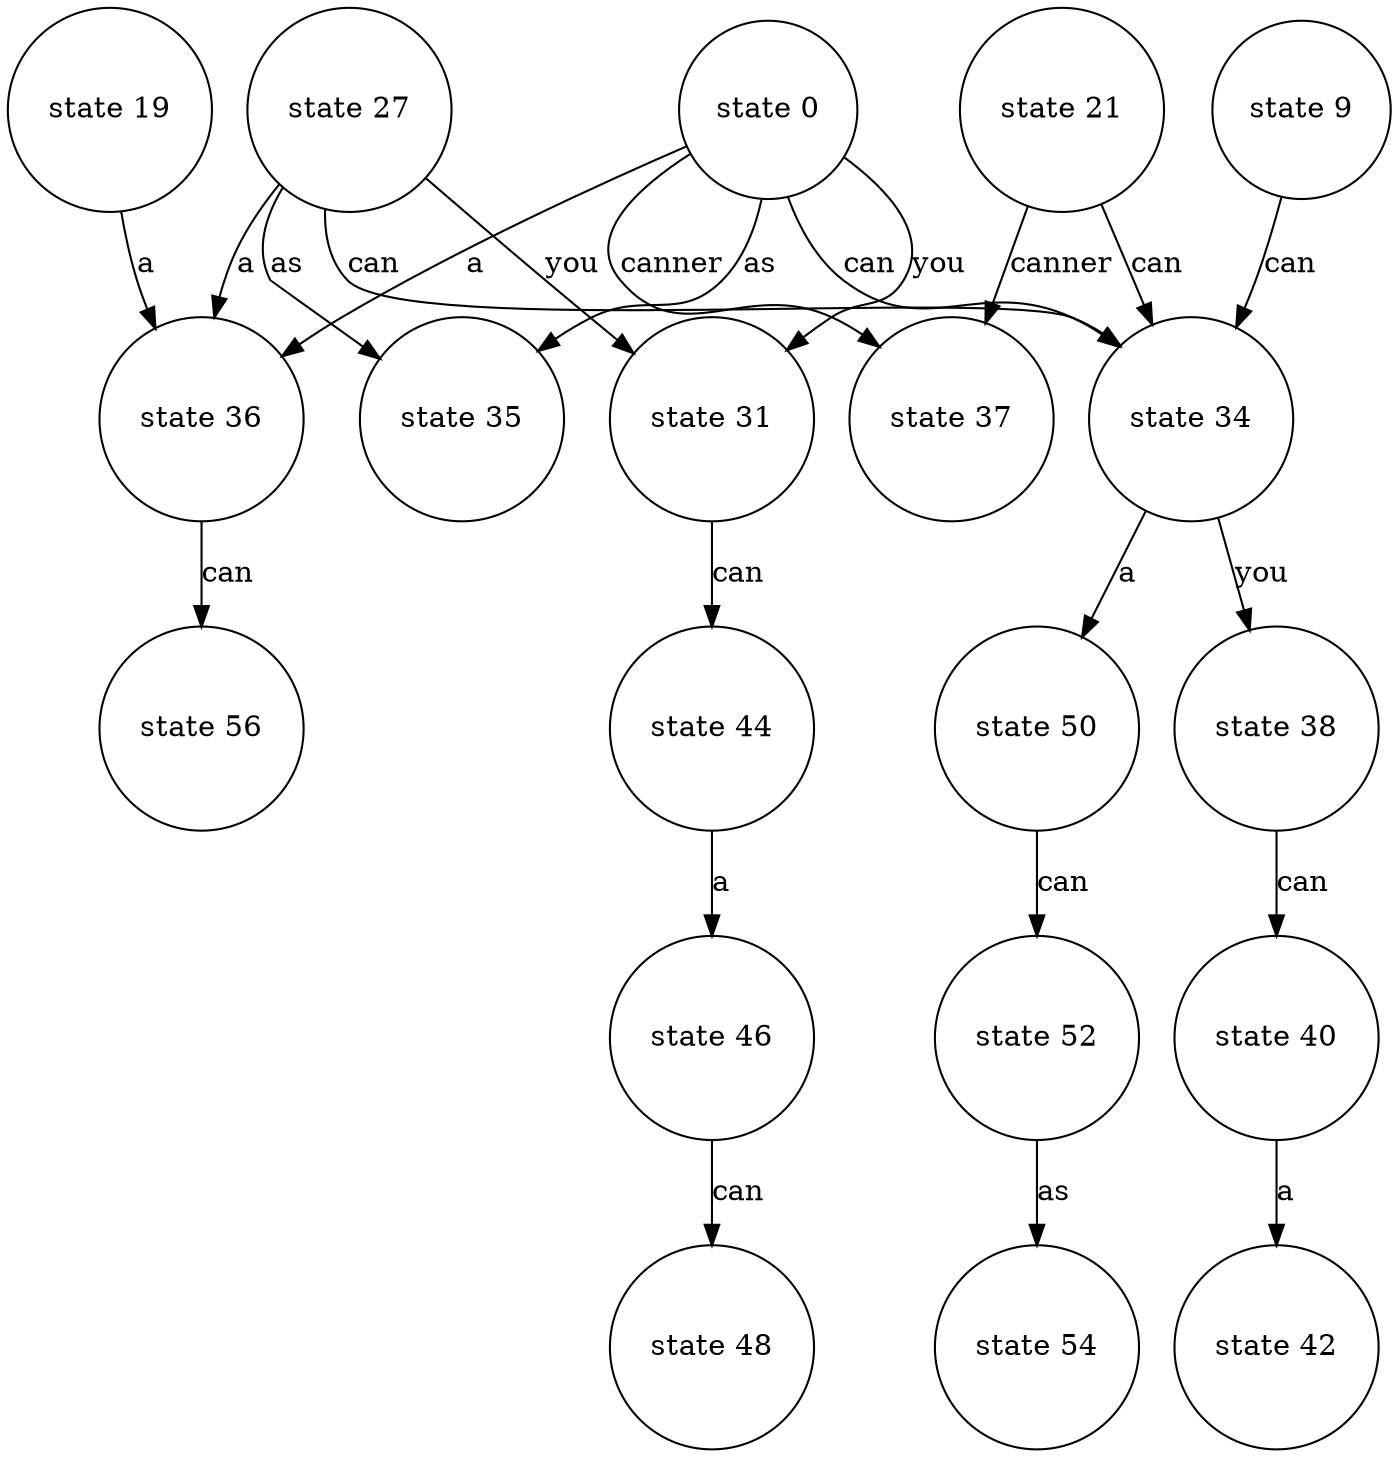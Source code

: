 digraph abc{ 
node [shape = circle, ordering=out];"state 19" -> "state 36" [ label="a" ]; 
"state 36" -> "state 56" [ label="can" ]; 
"state 44" -> "state 46" [ label="a" ]; 
"state 31" -> "state 44" [ label="can" ]; 
"state 21" -> "state 37" [ label="canner" ]; 
"state 21" -> "state 34" [ label="can" ]; 
"state 40" -> "state 42" [ label="a" ]; 
"state 9" -> "state 34" [ label="can" ]; 
"state 27" -> "state 36" [ label="a" ]; 
"state 27" -> "state 35" [ label="as" ]; 
"state 27" -> "state 34" [ label="can" ]; 
"state 27" -> "state 31" [ label="you" ]; 
"state 38" -> "state 40" [ label="can" ]; 
"state 34" -> "state 50" [ label="a" ]; 
"state 34" -> "state 38" [ label="you" ]; 
"state 0" -> "state 36" [ label="a" ]; 
"state 0" -> "state 37" [ label="canner" ]; 
"state 0" -> "state 35" [ label="as" ]; 
"state 0" -> "state 34" [ label="can" ]; 
"state 0" -> "state 31" [ label="you" ]; 
"state 46" -> "state 48" [ label="can" ]; 
"state 52" -> "state 54" [ label="as" ]; 
"state 50" -> "state 52" [ label="can" ]; 
}